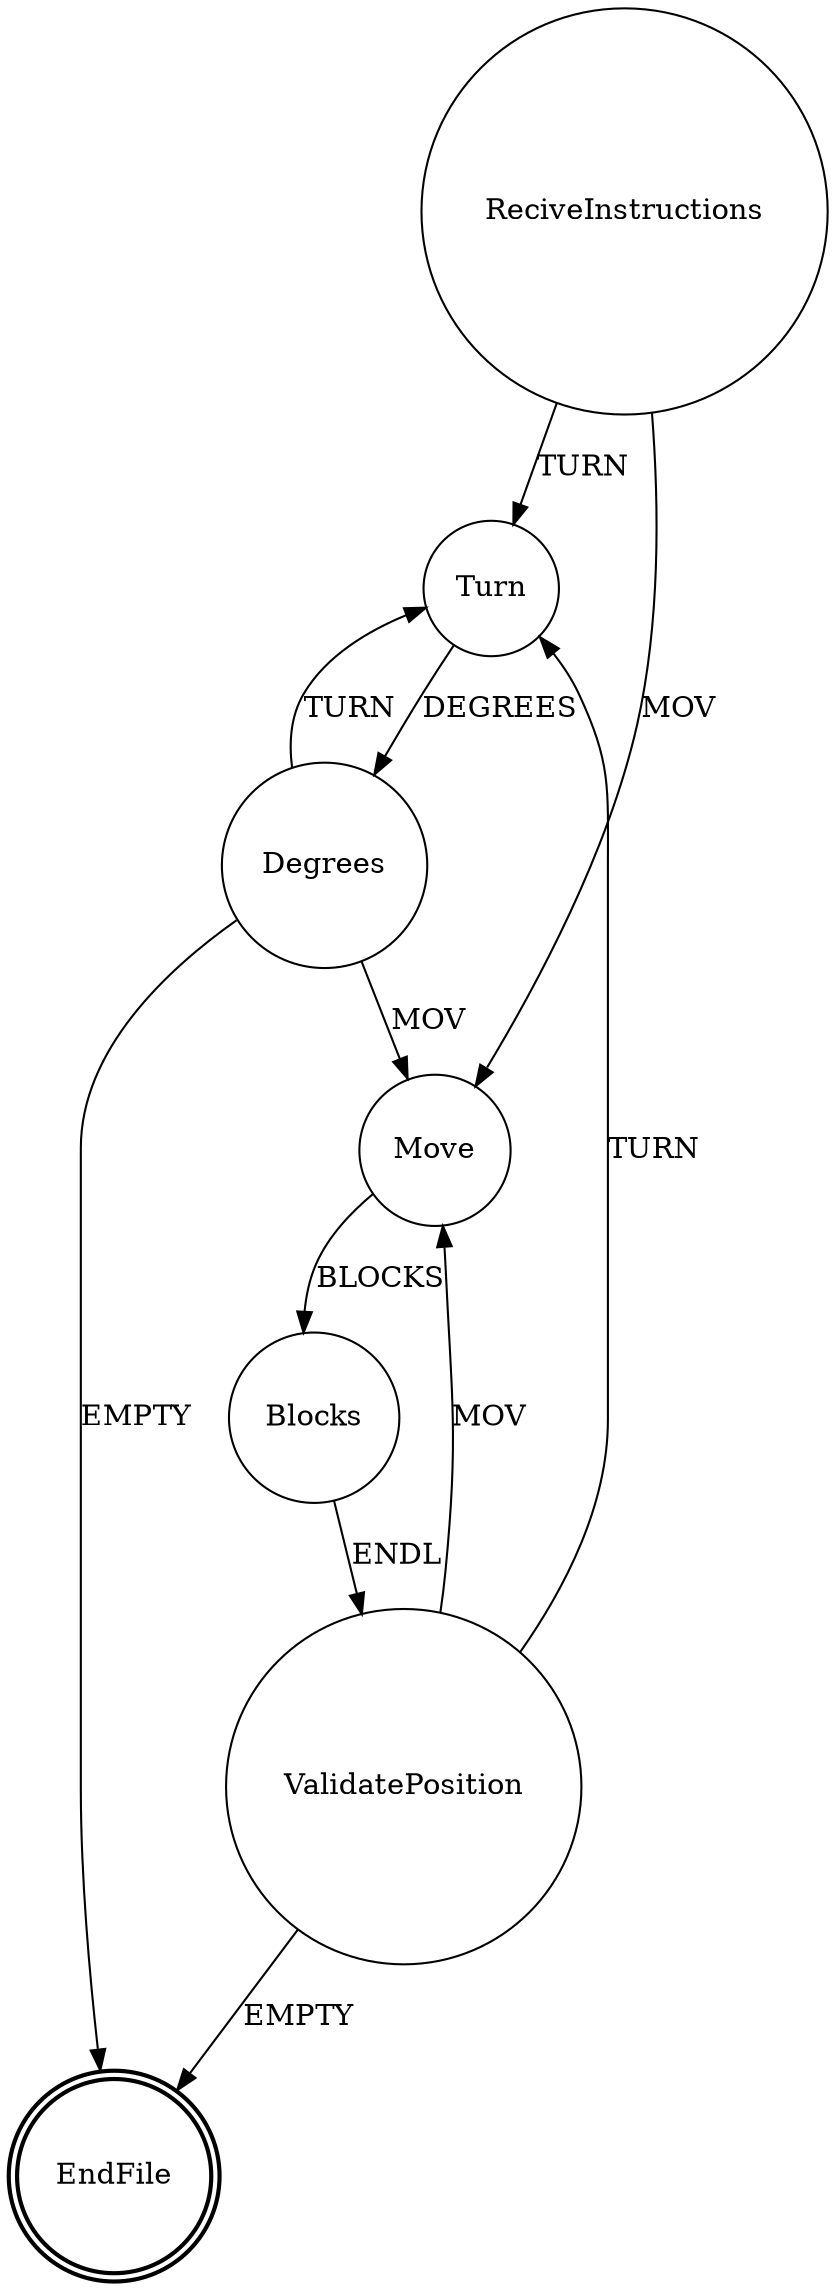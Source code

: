 digraph NFA{
    ReciveInstructions [shape=circle];
    Turn [shape=circle];
    Move [shape=circle];
    Degrees [shape=circle];
    Blocks [shape=circle];
    ValidatePosition [shape=circle];
    EndFile [penwidth ="2", shape=doublecircle];

    ReciveInstructions -> Turn [label="TURN"];
    ReciveInstructions -> Move [label="MOV"];
    Turn -> Degrees [label="DEGREES"];
    Move -> Blocks [label="BLOCKS"];
    Degrees -> Move [label="MOV"];
    Degrees -> Turn [label="TURN"];
    Degrees -> EndFile [label="EMPTY"];
    Blocks -> ValidatePosition[label="ENDL"];
    ValidatePosition -> Turn [label="TURN"];
    ValidatePosition -> Move [label="MOV"];
    ValidatePosition -> EndFile [label="EMPTY"];
}